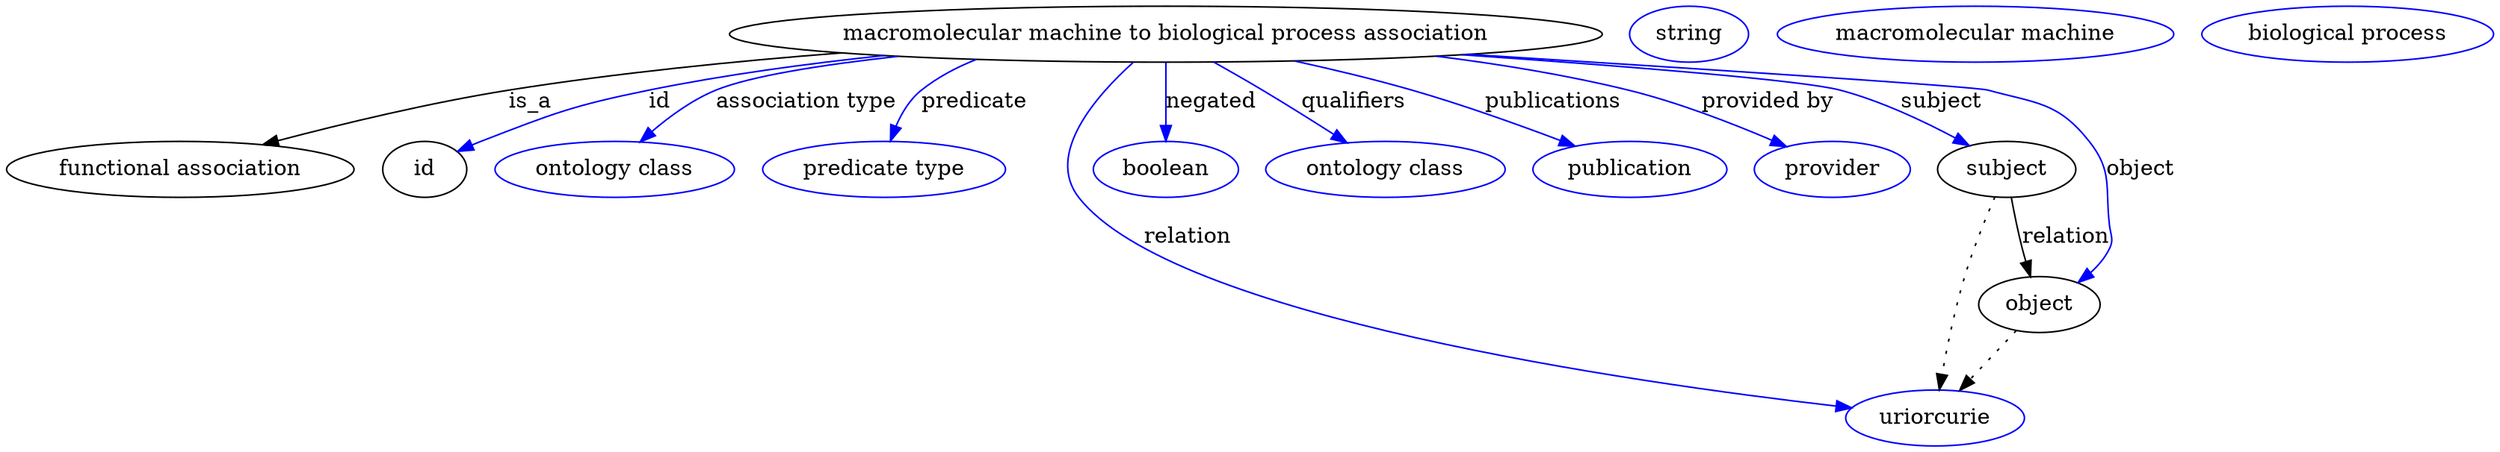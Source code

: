 digraph {
	graph [bb="0,0,1307.5,283"];
	node [label="\N"];
	"macromolecular machine to biological process association"	 [height=0.5,
		label="macromolecular machine to biological process association",
		pos="621.74,265",
		width=6.0661];
	"functional association"	 [height=0.5,
		pos="87.742,178",
		width=2.4373];
	"macromolecular machine to biological process association" -> "functional association"	 [label=is_a,
		lp="286.74,221.5",
		pos="e,135.55,193.26 455.96,253.22 398.6,247.7 334.07,239.87 275.74,229 231.34,220.72 182.09,207.2 145.15,196.16"];
	id	 [height=0.5,
		pos="220.74,178",
		width=0.75];
	"macromolecular machine to biological process association" -> id	 [color=blue,
		label=id,
		lp="356.24,221.5",
		pos="e,242.24,189.3 477.63,251.44 436.33,246.05 391.48,238.75 350.74,229 307.68,218.7 297.51,213.27 256.74,196 254.96,195.24 253.14,194.44 \
251.31,193.61",
		style=solid];
	"association type"	 [color=blue,
		height=0.5,
		label="ontology class",
		pos="327.74,178",
		width=1.7151];
	"macromolecular machine to biological process association" -> "association type"	 [color=blue,
		label="association type",
		lp="432.74,221.5",
		pos="e,343.61,195.51 489.02,250.67 447.42,244.85 407.48,237.48 388.74,229 374.78,222.68 361.45,212.25 350.83,202.46",
		style=solid];
	predicate	 [color=blue,
		height=0.5,
		label="predicate type",
		pos="467.74,178",
		width=1.679];
	"macromolecular machine to biological process association" -> predicate	 [color=blue,
		label=predicate,
		lp="516.74,221.5",
		pos="e,472.23,196.44 540.53,248.25 519.29,242.62 500.02,235.98 491.74,229 484.64,223.02 479.51,214.46 475.86,206.07",
		style=solid];
	relation	 [color=blue,
		height=0.5,
		label=uriorcurie,
		pos="1031.7,18",
		width=1.2638];
	"macromolecular machine to biological process association" -> relation	 [color=blue,
		label=relation,
		lp="636.74,134.5",
		pos="e,989.44,24.687 602.94,247.05 582.26,225.11 554.49,187.5 574.74,160 623.48,93.815 869.89,45.11 979.29,26.403",
		style=solid];
	negated	 [color=blue,
		height=0.5,
		label=boolean,
		pos="621.74,178",
		width=1.0652];
	"macromolecular machine to biological process association" -> negated	 [color=blue,
		label=negated,
		lp="643.24,221.5",
		pos="e,621.74,196 621.74,246.97 621.74,235.19 621.74,219.56 621.74,206.16",
		style=solid];
	qualifiers	 [color=blue,
		height=0.5,
		label="ontology class",
		pos="739.74,178",
		width=1.7151];
	"macromolecular machine to biological process association" -> qualifiers	 [color=blue,
		label=qualifiers,
		lp="714.74,221.5",
		pos="e,716.93,194.82 646.19,246.97 664.3,233.62 689.12,215.32 708.64,200.93",
		style=solid];
	publications	 [color=blue,
		height=0.5,
		label=publication,
		pos="869.74,178",
		width=1.3902];
	"macromolecular machine to biological process association" -> publications	 [color=blue,
		label=publications,
		lp="817.24,221.5",
		pos="e,837.97,192.02 685.34,247.73 704.56,242.16 725.63,235.68 744.74,229 773.16,219.07 804.53,206.27 828.74,195.97",
		style=solid];
	"provided by"	 [color=blue,
		height=0.5,
		label=provider,
		pos="977.74,178",
		width=1.1193];
	"macromolecular machine to biological process association" -> "provided by"	 [color=blue,
		label="provided by",
		lp="928.74,221.5",
		pos="e,950.57,191.49 752.02,250.5 785.82,245.21 821.93,238.19 854.74,229 884.81,220.58 917.39,206.84 941.46,195.75",
		style=solid];
	subject	 [height=0.5,
		pos="1071.7,178",
		width=0.99297];
	"macromolecular machine to biological process association" -> subject	 [color=blue,
		label=subject,
		lp="1024.2,221.5",
		pos="e,1048.7,191.98 770.84,251.78 854.78,243.92 946.57,234.44 965.74,229 991.81,221.61 1019.3,208.18 1039.8,196.96",
		style=solid];
	object	 [height=0.5,
		pos="1091.7,91",
		width=0.9027];
	"macromolecular machine to biological process association" -> object	 [color=blue,
		label=object,
		lp="1151.7,178",
		pos="e,1111.9,105.27 778.4,252.41 897.13,242.77 1041.1,230.82 1047.7,229 1080.5,220.09 1095.6,222.61 1116.7,196 1136.1,171.63 1140.9,\
155.68 1128.7,127 1126.5,121.74 1123.1,116.86 1119.2,112.51",
		style=solid];
	association_id	 [color=blue,
		height=0.5,
		label=string,
		pos="888.74,265",
		width=0.84854];
	subject -> relation	 [pos="e,1035.1,36.239 1065.8,159.97 1061.3,146.12 1055.2,126.47 1050.7,109 1045.4,88.088 1040.4,64.188 1036.9,46.13",
		style=dotted];
	subject -> object	 [label=relation,
		lp="1103.7,134.5",
		pos="e,1087.6,109 1075.9,159.97 1078.6,148.08 1082.3,132.25 1085.4,118.76"];
	"functional association_subject"	 [color=blue,
		height=0.5,
		label="macromolecular machine",
		pos="1038.7,265",
		width=2.8164];
	object -> relation	 [pos="e,1045.9,35.261 1078.1,74.435 1070.5,65.207 1060.9,53.528 1052.4,43.191",
		style=dotted];
	"macromolecular machine to biological process association_object"	 [color=blue,
		height=0.5,
		label="biological process",
		pos="1232.7,265",
		width=2.0762];
}
